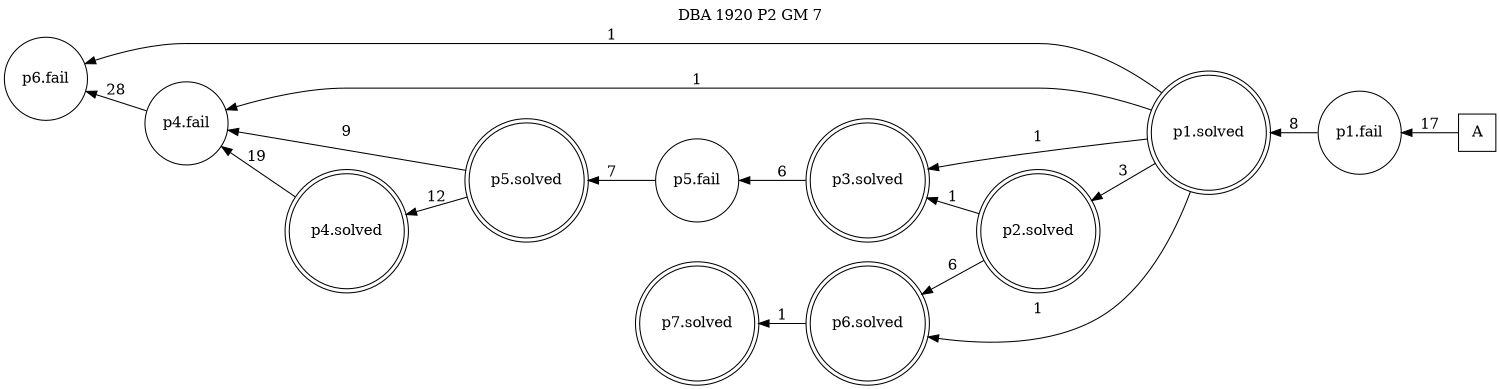 digraph DBA_1920_P2_GM_7_GOOD {
labelloc="tl"
label= " DBA 1920 P2 GM 7 "
rankdir="RL";
graph [ size=" 10 , 10 !"]

"A" [shape="square" label="A"]
"p1.fail" [shape="circle" label="p1.fail"]
"p1.solved" [shape="doublecircle" label="p1.solved"]
"p2.solved" [shape="doublecircle" label="p2.solved"]
"p3.solved" [shape="doublecircle" label="p3.solved"]
"p5.fail" [shape="circle" label="p5.fail"]
"p5.solved" [shape="doublecircle" label="p5.solved"]
"p4.solved" [shape="doublecircle" label="p4.solved"]
"p4.fail" [shape="circle" label="p4.fail"]
"p6.fail" [shape="circle" label="p6.fail"]
"p6.solved" [shape="doublecircle" label="p6.solved"]
"p7.solved" [shape="doublecircle" label="p7.solved"]
"A" -> "p1.fail" [ label=17]
"p1.fail" -> "p1.solved" [ label=8]
"p1.solved" -> "p2.solved" [ label=3]
"p1.solved" -> "p3.solved" [ label=1]
"p1.solved" -> "p4.fail" [ label=1]
"p1.solved" -> "p6.fail" [ label=1]
"p1.solved" -> "p6.solved" [ label=1]
"p2.solved" -> "p3.solved" [ label=1]
"p2.solved" -> "p6.solved" [ label=6]
"p3.solved" -> "p5.fail" [ label=6]
"p5.fail" -> "p5.solved" [ label=7]
"p5.solved" -> "p4.solved" [ label=12]
"p5.solved" -> "p4.fail" [ label=9]
"p4.solved" -> "p4.fail" [ label=19]
"p4.fail" -> "p6.fail" [ label=28]
"p6.solved" -> "p7.solved" [ label=1]
}
